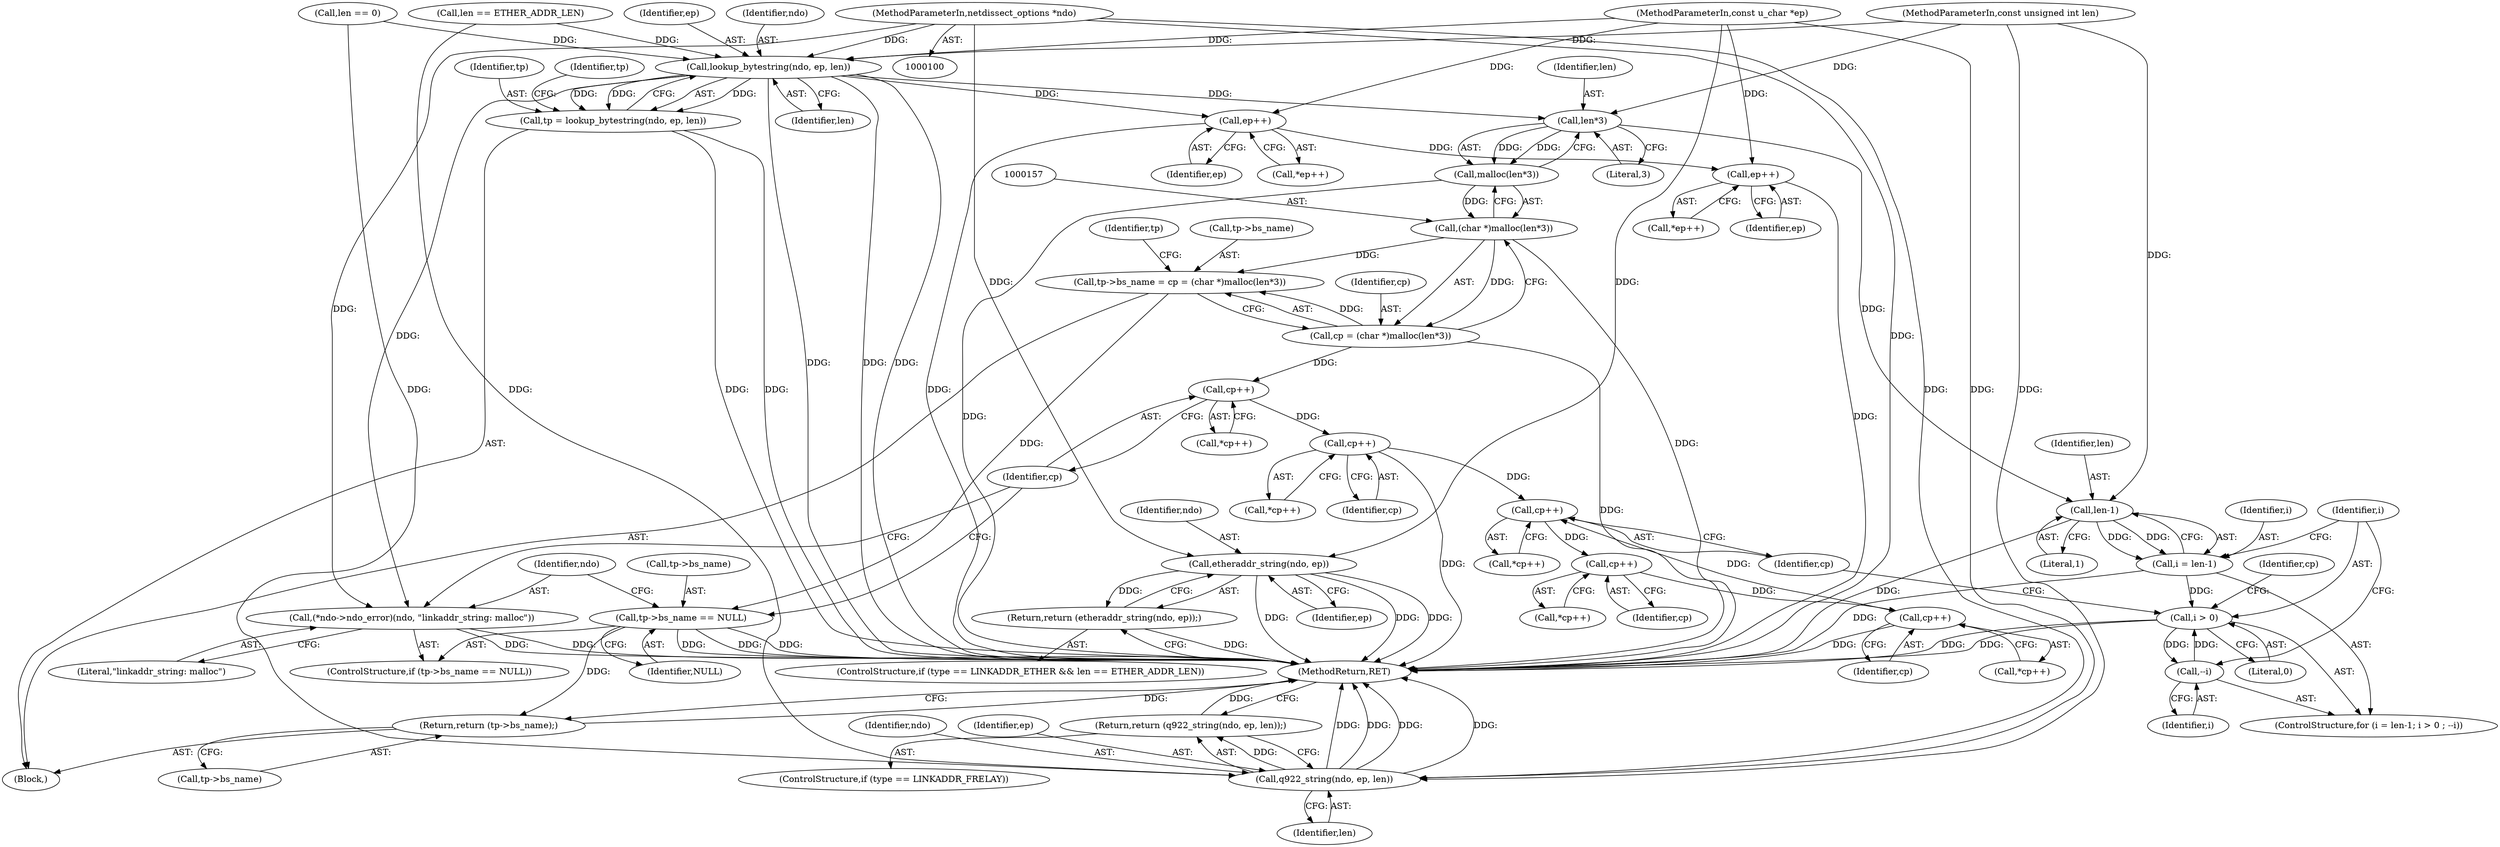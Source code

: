 digraph "0_tcpdump_730fc35968c5433b9e2a829779057f4f9495dc51_0@pointer" {
"1000101" [label="(MethodParameterIn,netdissect_options *ndo)"];
"1000124" [label="(Call,etheraddr_string(ndo, ep))"];
"1000123" [label="(Return,return (etheraddr_string(ndo, ep));)"];
"1000132" [label="(Call,q922_string(ndo, ep, len))"];
"1000131" [label="(Return,return (q922_string(ndo, ep, len));)"];
"1000138" [label="(Call,lookup_bytestring(ndo, ep, len))"];
"1000136" [label="(Call,tp = lookup_bytestring(ndo, ep, len))"];
"1000159" [label="(Call,len*3)"];
"1000158" [label="(Call,malloc(len*3))"];
"1000156" [label="(Call,(char *)malloc(len*3))"];
"1000150" [label="(Call,tp->bs_name = cp = (char *)malloc(len*3))"];
"1000163" [label="(Call,tp->bs_name == NULL)"];
"1000234" [label="(Return,return (tp->bs_name);)"];
"1000154" [label="(Call,cp = (char *)malloc(len*3))"];
"1000173" [label="(Call,cp++)"];
"1000183" [label="(Call,cp++)"];
"1000206" [label="(Call,cp++)"];
"1000211" [label="(Call,cp++)"];
"1000221" [label="(Call,cp++)"];
"1000195" [label="(Call,len-1)"];
"1000193" [label="(Call,i = len-1)"];
"1000198" [label="(Call,i > 0)"];
"1000201" [label="(Call,--i)"];
"1000168" [label="(Call,(*ndo->ndo_error)(ndo, \"linkaddr_string: malloc\"))"];
"1000189" [label="(Call,ep++)"];
"1000227" [label="(Call,ep++)"];
"1000165" [label="(Identifier,tp)"];
"1000140" [label="(Identifier,ep)"];
"1000197" [label="(Literal,1)"];
"1000164" [label="(Call,tp->bs_name)"];
"1000139" [label="(Identifier,ndo)"];
"1000232" [label="(Identifier,cp)"];
"1000183" [label="(Call,cp++)"];
"1000195" [label="(Call,len-1)"];
"1000169" [label="(Identifier,ndo)"];
"1000174" [label="(Identifier,cp)"];
"1000235" [label="(Call,tp->bs_name)"];
"1000170" [label="(Literal,\"linkaddr_string: malloc\")"];
"1000200" [label="(Literal,0)"];
"1000222" [label="(Identifier,cp)"];
"1000227" [label="(Call,ep++)"];
"1000194" [label="(Identifier,i)"];
"1000126" [label="(Identifier,ep)"];
"1000101" [label="(MethodParameterIn,netdissect_options *ndo)"];
"1000144" [label="(Identifier,tp)"];
"1000192" [label="(ControlStructure,for (i = len-1; i > 0 ; --i))"];
"1000125" [label="(Identifier,ndo)"];
"1000160" [label="(Identifier,len)"];
"1000206" [label="(Call,cp++)"];
"1000173" [label="(Call,cp++)"];
"1000211" [label="(Call,cp++)"];
"1000207" [label="(Identifier,cp)"];
"1000205" [label="(Call,*cp++)"];
"1000158" [label="(Call,malloc(len*3))"];
"1000198" [label="(Call,i > 0)"];
"1000133" [label="(Identifier,ndo)"];
"1000221" [label="(Call,cp++)"];
"1000220" [label="(Call,*cp++)"];
"1000154" [label="(Call,cp = (char *)malloc(len*3))"];
"1000151" [label="(Call,tp->bs_name)"];
"1000226" [label="(Call,*ep++)"];
"1000110" [label="(Call,len == 0)"];
"1000210" [label="(Call,*cp++)"];
"1000193" [label="(Call,i = len-1)"];
"1000131" [label="(Return,return (q922_string(ndo, ep, len));)"];
"1000136" [label="(Call,tp = lookup_bytestring(ndo, ep, len))"];
"1000150" [label="(Call,tp->bs_name = cp = (char *)malloc(len*3))"];
"1000199" [label="(Identifier,i)"];
"1000190" [label="(Identifier,ep)"];
"1000228" [label="(Identifier,ep)"];
"1000138" [label="(Call,lookup_bytestring(ndo, ep, len))"];
"1000115" [label="(ControlStructure,if (type == LINKADDR_ETHER && len == ETHER_ADDR_LEN))"];
"1000137" [label="(Identifier,tp)"];
"1000167" [label="(Identifier,NULL)"];
"1000162" [label="(ControlStructure,if (tp->bs_name == NULL))"];
"1000182" [label="(Call,*cp++)"];
"1000212" [label="(Identifier,cp)"];
"1000201" [label="(Call,--i)"];
"1000202" [label="(Identifier,i)"];
"1000188" [label="(Call,*ep++)"];
"1000155" [label="(Identifier,cp)"];
"1000123" [label="(Return,return (etheraddr_string(ndo, ep));)"];
"1000102" [label="(MethodParameterIn,const u_char *ep)"];
"1000104" [label="(MethodParameterIn,const unsigned int len)"];
"1000135" [label="(Identifier,len)"];
"1000134" [label="(Identifier,ep)"];
"1000105" [label="(Block,)"];
"1000161" [label="(Literal,3)"];
"1000156" [label="(Call,(char *)malloc(len*3))"];
"1000132" [label="(Call,q922_string(ndo, ep, len))"];
"1000184" [label="(Identifier,cp)"];
"1000127" [label="(ControlStructure,if (type == LINKADDR_FRELAY))"];
"1000189" [label="(Call,ep++)"];
"1000238" [label="(MethodReturn,RET)"];
"1000234" [label="(Return,return (tp->bs_name);)"];
"1000196" [label="(Identifier,len)"];
"1000168" [label="(Call,(*ndo->ndo_error)(ndo, \"linkaddr_string: malloc\"))"];
"1000124" [label="(Call,etheraddr_string(ndo, ep))"];
"1000120" [label="(Call,len == ETHER_ADDR_LEN)"];
"1000141" [label="(Identifier,len)"];
"1000159" [label="(Call,len*3)"];
"1000172" [label="(Call,*cp++)"];
"1000163" [label="(Call,tp->bs_name == NULL)"];
"1000101" -> "1000100"  [label="AST: "];
"1000101" -> "1000238"  [label="DDG: "];
"1000101" -> "1000124"  [label="DDG: "];
"1000101" -> "1000132"  [label="DDG: "];
"1000101" -> "1000138"  [label="DDG: "];
"1000101" -> "1000168"  [label="DDG: "];
"1000124" -> "1000123"  [label="AST: "];
"1000124" -> "1000126"  [label="CFG: "];
"1000125" -> "1000124"  [label="AST: "];
"1000126" -> "1000124"  [label="AST: "];
"1000123" -> "1000124"  [label="CFG: "];
"1000124" -> "1000238"  [label="DDG: "];
"1000124" -> "1000238"  [label="DDG: "];
"1000124" -> "1000238"  [label="DDG: "];
"1000124" -> "1000123"  [label="DDG: "];
"1000102" -> "1000124"  [label="DDG: "];
"1000123" -> "1000115"  [label="AST: "];
"1000238" -> "1000123"  [label="CFG: "];
"1000123" -> "1000238"  [label="DDG: "];
"1000132" -> "1000131"  [label="AST: "];
"1000132" -> "1000135"  [label="CFG: "];
"1000133" -> "1000132"  [label="AST: "];
"1000134" -> "1000132"  [label="AST: "];
"1000135" -> "1000132"  [label="AST: "];
"1000131" -> "1000132"  [label="CFG: "];
"1000132" -> "1000238"  [label="DDG: "];
"1000132" -> "1000238"  [label="DDG: "];
"1000132" -> "1000238"  [label="DDG: "];
"1000132" -> "1000238"  [label="DDG: "];
"1000132" -> "1000131"  [label="DDG: "];
"1000102" -> "1000132"  [label="DDG: "];
"1000120" -> "1000132"  [label="DDG: "];
"1000110" -> "1000132"  [label="DDG: "];
"1000104" -> "1000132"  [label="DDG: "];
"1000131" -> "1000127"  [label="AST: "];
"1000238" -> "1000131"  [label="CFG: "];
"1000131" -> "1000238"  [label="DDG: "];
"1000138" -> "1000136"  [label="AST: "];
"1000138" -> "1000141"  [label="CFG: "];
"1000139" -> "1000138"  [label="AST: "];
"1000140" -> "1000138"  [label="AST: "];
"1000141" -> "1000138"  [label="AST: "];
"1000136" -> "1000138"  [label="CFG: "];
"1000138" -> "1000238"  [label="DDG: "];
"1000138" -> "1000238"  [label="DDG: "];
"1000138" -> "1000238"  [label="DDG: "];
"1000138" -> "1000136"  [label="DDG: "];
"1000138" -> "1000136"  [label="DDG: "];
"1000138" -> "1000136"  [label="DDG: "];
"1000102" -> "1000138"  [label="DDG: "];
"1000120" -> "1000138"  [label="DDG: "];
"1000110" -> "1000138"  [label="DDG: "];
"1000104" -> "1000138"  [label="DDG: "];
"1000138" -> "1000159"  [label="DDG: "];
"1000138" -> "1000168"  [label="DDG: "];
"1000138" -> "1000189"  [label="DDG: "];
"1000136" -> "1000105"  [label="AST: "];
"1000137" -> "1000136"  [label="AST: "];
"1000144" -> "1000136"  [label="CFG: "];
"1000136" -> "1000238"  [label="DDG: "];
"1000136" -> "1000238"  [label="DDG: "];
"1000159" -> "1000158"  [label="AST: "];
"1000159" -> "1000161"  [label="CFG: "];
"1000160" -> "1000159"  [label="AST: "];
"1000161" -> "1000159"  [label="AST: "];
"1000158" -> "1000159"  [label="CFG: "];
"1000159" -> "1000158"  [label="DDG: "];
"1000159" -> "1000158"  [label="DDG: "];
"1000104" -> "1000159"  [label="DDG: "];
"1000159" -> "1000195"  [label="DDG: "];
"1000158" -> "1000156"  [label="AST: "];
"1000156" -> "1000158"  [label="CFG: "];
"1000158" -> "1000238"  [label="DDG: "];
"1000158" -> "1000156"  [label="DDG: "];
"1000156" -> "1000154"  [label="AST: "];
"1000157" -> "1000156"  [label="AST: "];
"1000154" -> "1000156"  [label="CFG: "];
"1000156" -> "1000238"  [label="DDG: "];
"1000156" -> "1000150"  [label="DDG: "];
"1000156" -> "1000154"  [label="DDG: "];
"1000150" -> "1000105"  [label="AST: "];
"1000150" -> "1000154"  [label="CFG: "];
"1000151" -> "1000150"  [label="AST: "];
"1000154" -> "1000150"  [label="AST: "];
"1000165" -> "1000150"  [label="CFG: "];
"1000154" -> "1000150"  [label="DDG: "];
"1000150" -> "1000163"  [label="DDG: "];
"1000163" -> "1000162"  [label="AST: "];
"1000163" -> "1000167"  [label="CFG: "];
"1000164" -> "1000163"  [label="AST: "];
"1000167" -> "1000163"  [label="AST: "];
"1000169" -> "1000163"  [label="CFG: "];
"1000174" -> "1000163"  [label="CFG: "];
"1000163" -> "1000238"  [label="DDG: "];
"1000163" -> "1000238"  [label="DDG: "];
"1000163" -> "1000238"  [label="DDG: "];
"1000163" -> "1000234"  [label="DDG: "];
"1000234" -> "1000105"  [label="AST: "];
"1000234" -> "1000235"  [label="CFG: "];
"1000235" -> "1000234"  [label="AST: "];
"1000238" -> "1000234"  [label="CFG: "];
"1000234" -> "1000238"  [label="DDG: "];
"1000155" -> "1000154"  [label="AST: "];
"1000154" -> "1000238"  [label="DDG: "];
"1000154" -> "1000173"  [label="DDG: "];
"1000173" -> "1000172"  [label="AST: "];
"1000173" -> "1000174"  [label="CFG: "];
"1000174" -> "1000173"  [label="AST: "];
"1000172" -> "1000173"  [label="CFG: "];
"1000173" -> "1000183"  [label="DDG: "];
"1000183" -> "1000182"  [label="AST: "];
"1000183" -> "1000184"  [label="CFG: "];
"1000184" -> "1000183"  [label="AST: "];
"1000182" -> "1000183"  [label="CFG: "];
"1000183" -> "1000238"  [label="DDG: "];
"1000183" -> "1000206"  [label="DDG: "];
"1000206" -> "1000205"  [label="AST: "];
"1000206" -> "1000207"  [label="CFG: "];
"1000207" -> "1000206"  [label="AST: "];
"1000205" -> "1000206"  [label="CFG: "];
"1000221" -> "1000206"  [label="DDG: "];
"1000206" -> "1000211"  [label="DDG: "];
"1000211" -> "1000210"  [label="AST: "];
"1000211" -> "1000212"  [label="CFG: "];
"1000212" -> "1000211"  [label="AST: "];
"1000210" -> "1000211"  [label="CFG: "];
"1000211" -> "1000221"  [label="DDG: "];
"1000221" -> "1000220"  [label="AST: "];
"1000221" -> "1000222"  [label="CFG: "];
"1000222" -> "1000221"  [label="AST: "];
"1000220" -> "1000221"  [label="CFG: "];
"1000221" -> "1000238"  [label="DDG: "];
"1000195" -> "1000193"  [label="AST: "];
"1000195" -> "1000197"  [label="CFG: "];
"1000196" -> "1000195"  [label="AST: "];
"1000197" -> "1000195"  [label="AST: "];
"1000193" -> "1000195"  [label="CFG: "];
"1000195" -> "1000238"  [label="DDG: "];
"1000195" -> "1000193"  [label="DDG: "];
"1000195" -> "1000193"  [label="DDG: "];
"1000104" -> "1000195"  [label="DDG: "];
"1000193" -> "1000192"  [label="AST: "];
"1000194" -> "1000193"  [label="AST: "];
"1000199" -> "1000193"  [label="CFG: "];
"1000193" -> "1000238"  [label="DDG: "];
"1000193" -> "1000198"  [label="DDG: "];
"1000198" -> "1000192"  [label="AST: "];
"1000198" -> "1000200"  [label="CFG: "];
"1000199" -> "1000198"  [label="AST: "];
"1000200" -> "1000198"  [label="AST: "];
"1000207" -> "1000198"  [label="CFG: "];
"1000232" -> "1000198"  [label="CFG: "];
"1000198" -> "1000238"  [label="DDG: "];
"1000198" -> "1000238"  [label="DDG: "];
"1000201" -> "1000198"  [label="DDG: "];
"1000198" -> "1000201"  [label="DDG: "];
"1000201" -> "1000192"  [label="AST: "];
"1000201" -> "1000202"  [label="CFG: "];
"1000202" -> "1000201"  [label="AST: "];
"1000199" -> "1000201"  [label="CFG: "];
"1000168" -> "1000162"  [label="AST: "];
"1000168" -> "1000170"  [label="CFG: "];
"1000169" -> "1000168"  [label="AST: "];
"1000170" -> "1000168"  [label="AST: "];
"1000174" -> "1000168"  [label="CFG: "];
"1000168" -> "1000238"  [label="DDG: "];
"1000168" -> "1000238"  [label="DDG: "];
"1000189" -> "1000188"  [label="AST: "];
"1000189" -> "1000190"  [label="CFG: "];
"1000190" -> "1000189"  [label="AST: "];
"1000188" -> "1000189"  [label="CFG: "];
"1000189" -> "1000238"  [label="DDG: "];
"1000102" -> "1000189"  [label="DDG: "];
"1000189" -> "1000227"  [label="DDG: "];
"1000227" -> "1000226"  [label="AST: "];
"1000227" -> "1000228"  [label="CFG: "];
"1000228" -> "1000227"  [label="AST: "];
"1000226" -> "1000227"  [label="CFG: "];
"1000227" -> "1000238"  [label="DDG: "];
"1000102" -> "1000227"  [label="DDG: "];
}
